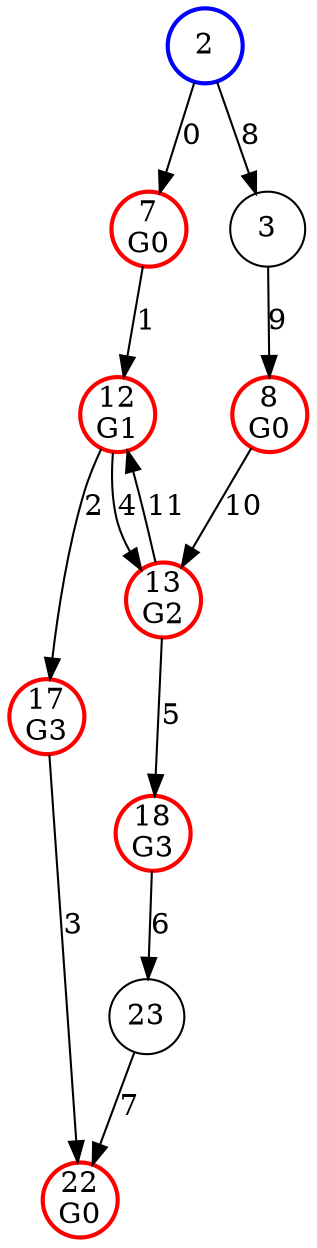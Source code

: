 digraph G {
  node [shape=circle fixedsize=shape]
  edge [color="gray"]
  2[label="2", color="blue", style="bold", pos="2,0!"];
  7 [label="7
G0", color="red", style="bold", pos="2,1!"];
  12 [label="12
G1", color="red", style="bold", pos="2,2!"];
  17 [label="17
G3", color="red", style="bold", pos="2,3!"];
  22 [label="22
G0", color="red", style="bold", pos="2,4!"];
  13 [label="13
G2", color="red", style="bold", pos="3,2!"];
  18 [label="18
G3", color="red", style="bold", pos="3,3!"];
  23 [label="23", pos="3,4!"];
  3 [label="3", pos="3,0!"];
  8 [label="8
G0", color="red", style="bold", pos="3,1!"];
  2->7 [label=0,color="black"]
  7->12 [label=1,color="black"]
  12->17 [label=2,color="black"]
  17->22 [label=3,color="black"]
  12->13 [label=4,color="black"]
  13->18 [label=5,color="black"]
  18->23 [label=6,color="black"]
  23->22 [label=7,color="black"]
  2->3 [label=8,color="black"]
  3->8 [label=9,color="black"]
  8->13 [label=10,color="black"]
  13->12 [label=11,color="black"]
}
